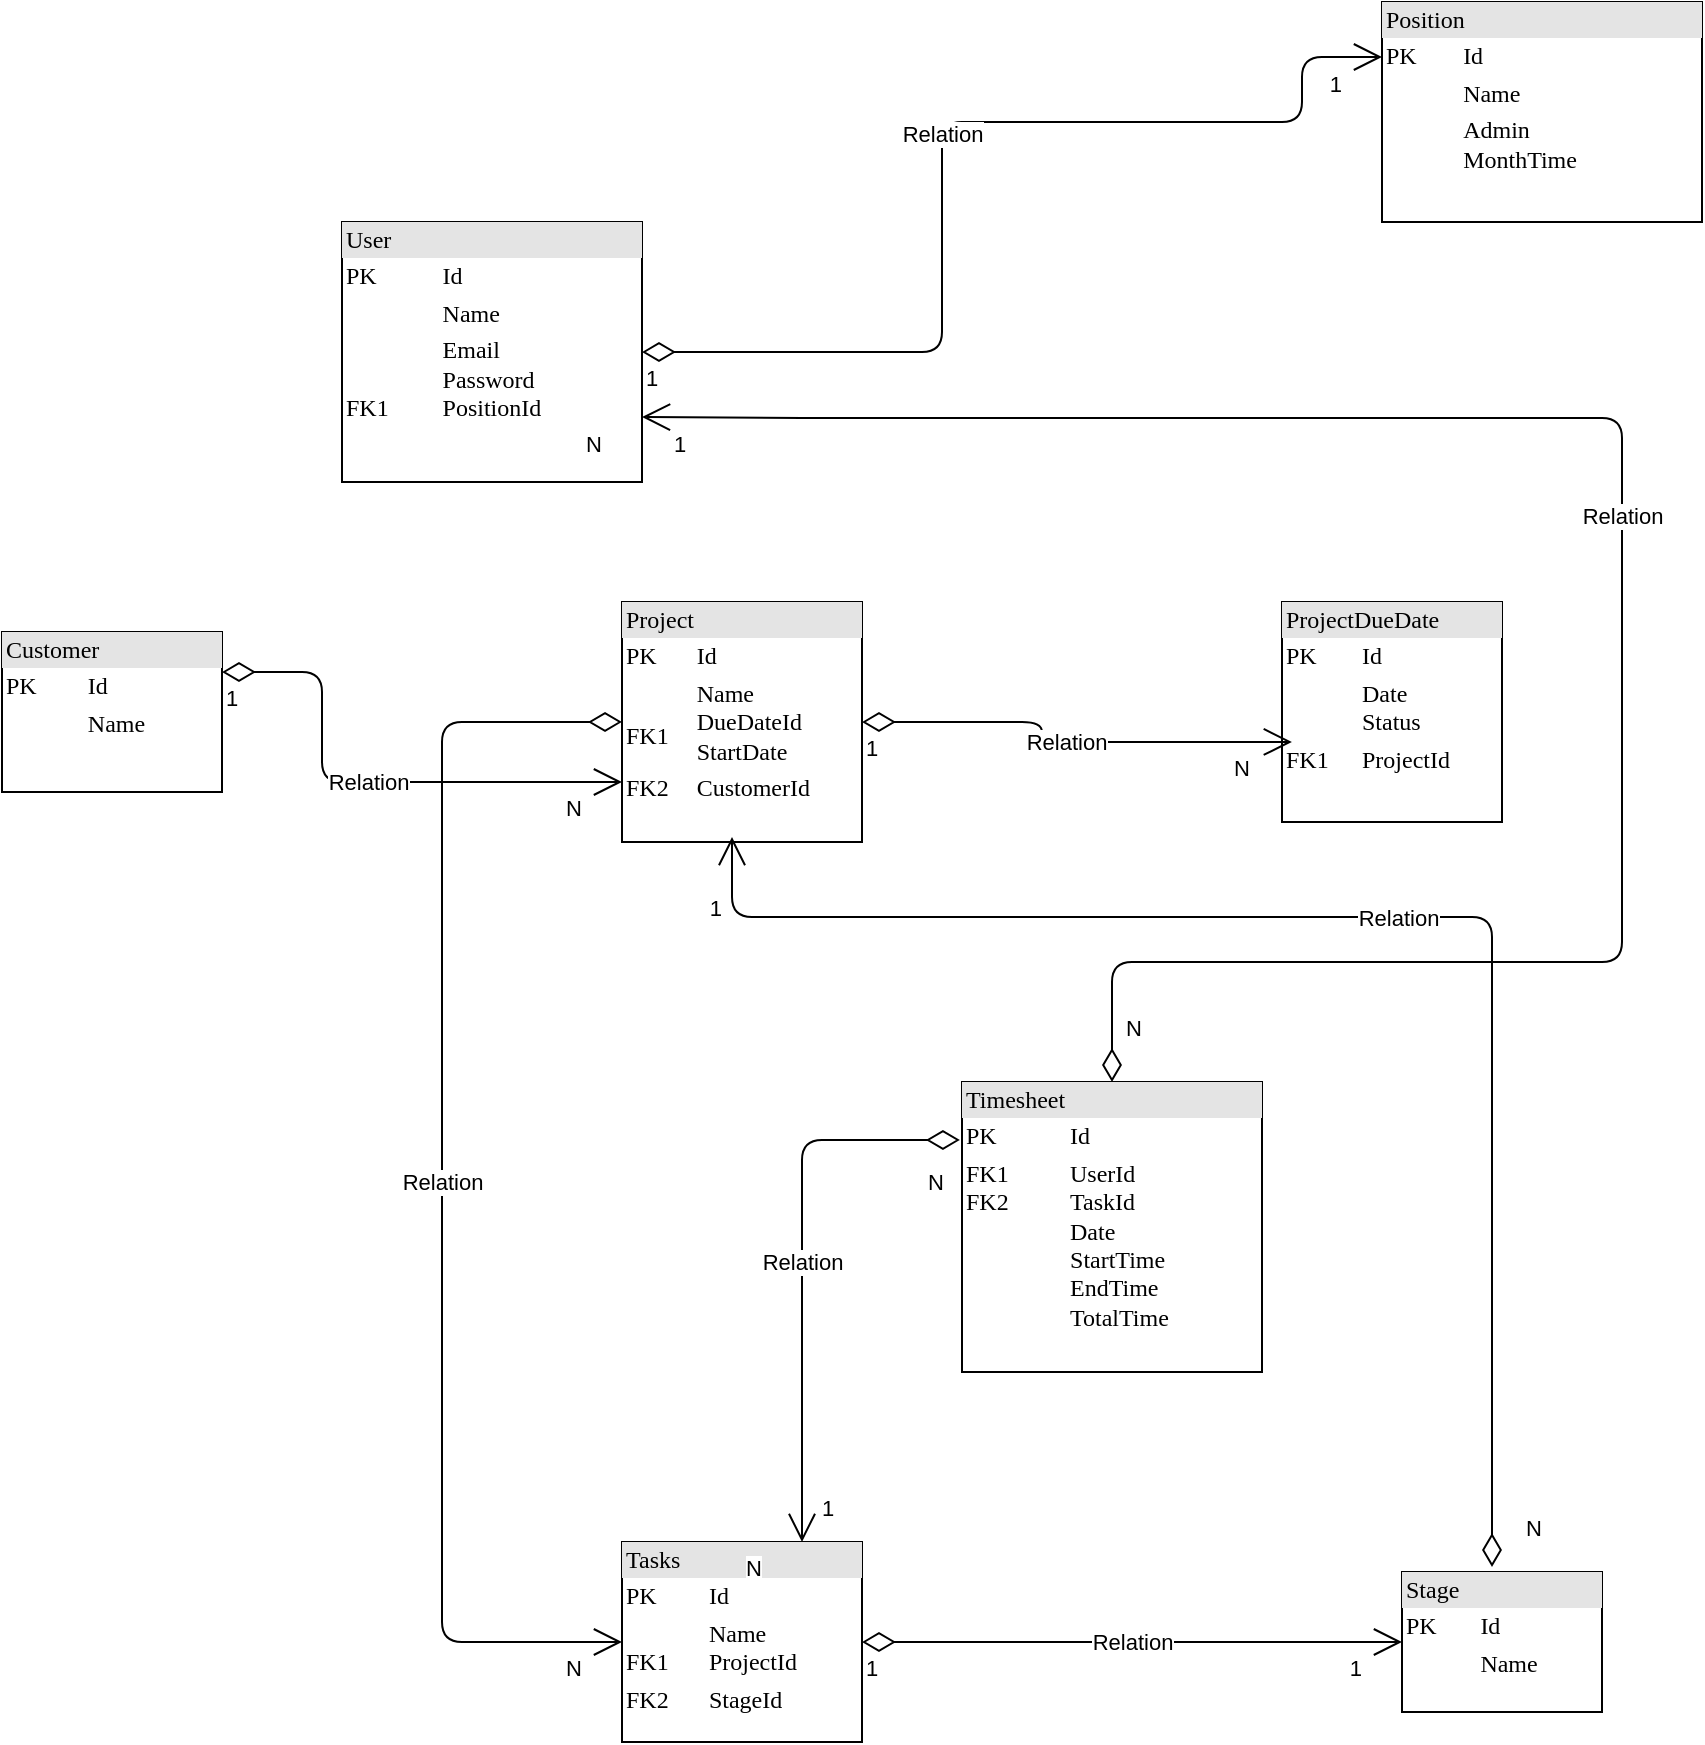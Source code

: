 <mxfile version="14.5.3" type="device"><diagram name="Page-1" id="2ca16b54-16f6-2749-3443-fa8db7711227"><mxGraphModel dx="1139" dy="1432" grid="1" gridSize="10" guides="1" tooltips="1" connect="1" arrows="1" fold="1" page="1" pageScale="1" pageWidth="1100" pageHeight="850" background="#ffffff" math="0" shadow="0"><root><mxCell id="0"/><mxCell id="1" parent="0"/><mxCell id="2ed32ef02a7f4228-11" value="&lt;div style=&quot;box-sizing: border-box ; width: 100% ; background: #e4e4e4 ; padding: 2px&quot;&gt;User&lt;/div&gt;&lt;table style=&quot;width: 100% ; font-size: 1em&quot; cellpadding=&quot;2&quot; cellspacing=&quot;0&quot;&gt;&lt;tbody&gt;&lt;tr&gt;&lt;td&gt;PK&lt;/td&gt;&lt;td&gt;Id&lt;/td&gt;&lt;/tr&gt;&lt;tr&gt;&lt;td&gt;&lt;br&gt;&lt;/td&gt;&lt;td&gt;Name&lt;/td&gt;&lt;/tr&gt;&lt;tr&gt;&lt;td&gt;&lt;br&gt;&lt;br&gt;FK1&lt;/td&gt;&lt;td&gt;Email&lt;br&gt;Password&lt;br&gt;PositionId&lt;/td&gt;&lt;/tr&gt;&lt;/tbody&gt;&lt;/table&gt;" style="verticalAlign=top;align=left;overflow=fill;html=1;rounded=0;shadow=0;comic=0;labelBackgroundColor=none;strokeWidth=1;fontFamily=Verdana;fontSize=12" parent="1" vertex="1"><mxGeometry x="230" y="20" width="150" height="130" as="geometry"/></mxCell><mxCell id="OQhDu6P-q4mo0GUKqynq-1" value="&lt;div style=&quot;box-sizing: border-box ; width: 100% ; background: #e4e4e4 ; padding: 2px&quot;&gt;Position&lt;/div&gt;&lt;table style=&quot;width: 100% ; font-size: 1em&quot; cellpadding=&quot;2&quot; cellspacing=&quot;0&quot;&gt;&lt;tbody&gt;&lt;tr&gt;&lt;td&gt;PK&lt;/td&gt;&lt;td&gt;Id&lt;/td&gt;&lt;/tr&gt;&lt;tr&gt;&lt;td&gt;&lt;br&gt;&lt;/td&gt;&lt;td&gt;Name&lt;/td&gt;&lt;/tr&gt;&lt;tr&gt;&lt;td&gt;&lt;/td&gt;&lt;td&gt;Admin&lt;br&gt;MonthTime&lt;/td&gt;&lt;/tr&gt;&lt;/tbody&gt;&lt;/table&gt;" style="verticalAlign=top;align=left;overflow=fill;html=1;rounded=0;shadow=0;comic=0;labelBackgroundColor=none;strokeWidth=1;fontFamily=Verdana;fontSize=12" vertex="1" parent="1"><mxGeometry x="750" y="-90" width="160" height="110" as="geometry"/></mxCell><mxCell id="OQhDu6P-q4mo0GUKqynq-5" value="&lt;div style=&quot;box-sizing: border-box ; width: 100% ; background: #e4e4e4 ; padding: 2px&quot;&gt;Customer&lt;/div&gt;&lt;table style=&quot;width: 100% ; font-size: 1em&quot; cellpadding=&quot;2&quot; cellspacing=&quot;0&quot;&gt;&lt;tbody&gt;&lt;tr&gt;&lt;td&gt;PK&lt;/td&gt;&lt;td&gt;Id&lt;/td&gt;&lt;/tr&gt;&lt;tr&gt;&lt;td&gt;&lt;br&gt;&lt;/td&gt;&lt;td&gt;Name&lt;br&gt;&lt;br&gt;&lt;/td&gt;&lt;/tr&gt;&lt;tr&gt;&lt;td&gt;&lt;/td&gt;&lt;td&gt;&lt;br&gt;&lt;/td&gt;&lt;/tr&gt;&lt;/tbody&gt;&lt;/table&gt;" style="verticalAlign=top;align=left;overflow=fill;html=1;rounded=0;shadow=0;comic=0;labelBackgroundColor=none;strokeWidth=1;fontFamily=Verdana;fontSize=12" vertex="1" parent="1"><mxGeometry x="60" y="225" width="110" height="80" as="geometry"/></mxCell><mxCell id="OQhDu6P-q4mo0GUKqynq-6" value="&lt;div style=&quot;box-sizing: border-box ; width: 100% ; background: #e4e4e4 ; padding: 2px&quot;&gt;Project&lt;/div&gt;&lt;table style=&quot;width: 100% ; font-size: 1em&quot; cellpadding=&quot;2&quot; cellspacing=&quot;0&quot;&gt;&lt;tbody&gt;&lt;tr&gt;&lt;td&gt;PK&lt;/td&gt;&lt;td&gt;Id&lt;/td&gt;&lt;/tr&gt;&lt;tr&gt;&lt;td&gt;&lt;br&gt;FK1&lt;/td&gt;&lt;td&gt;Name&lt;br&gt;DueDateId&lt;br&gt;StartDate&lt;/td&gt;&lt;/tr&gt;&lt;tr&gt;&lt;td&gt;FK2&lt;/td&gt;&lt;td&gt;CustomerId&lt;/td&gt;&lt;/tr&gt;&lt;/tbody&gt;&lt;/table&gt;" style="verticalAlign=top;align=left;overflow=fill;html=1;rounded=0;shadow=0;comic=0;labelBackgroundColor=none;strokeWidth=1;fontFamily=Verdana;fontSize=12" vertex="1" parent="1"><mxGeometry x="370" y="210" width="120" height="120" as="geometry"/></mxCell><mxCell id="OQhDu6P-q4mo0GUKqynq-7" value="&lt;div style=&quot;box-sizing: border-box ; width: 100% ; background: #e4e4e4 ; padding: 2px&quot;&gt;ProjectDueDate&lt;/div&gt;&lt;table style=&quot;width: 100% ; font-size: 1em&quot; cellpadding=&quot;2&quot; cellspacing=&quot;0&quot;&gt;&lt;tbody&gt;&lt;tr&gt;&lt;td&gt;PK&lt;/td&gt;&lt;td&gt;Id&lt;/td&gt;&lt;/tr&gt;&lt;tr&gt;&lt;td&gt;&lt;br&gt;&lt;/td&gt;&lt;td&gt;Date&lt;br&gt;Status&lt;/td&gt;&lt;/tr&gt;&lt;tr&gt;&lt;td&gt;FK1&lt;/td&gt;&lt;td&gt;ProjectId&lt;/td&gt;&lt;/tr&gt;&lt;/tbody&gt;&lt;/table&gt;" style="verticalAlign=top;align=left;overflow=fill;html=1;rounded=0;shadow=0;comic=0;labelBackgroundColor=none;strokeWidth=1;fontFamily=Verdana;fontSize=12" vertex="1" parent="1"><mxGeometry x="700" y="210" width="110" height="110" as="geometry"/></mxCell><mxCell id="OQhDu6P-q4mo0GUKqynq-8" value="&lt;div style=&quot;box-sizing: border-box ; width: 100% ; background: #e4e4e4 ; padding: 2px&quot;&gt;Tasks&lt;/div&gt;&lt;table style=&quot;width: 100% ; font-size: 1em&quot; cellpadding=&quot;2&quot; cellspacing=&quot;0&quot;&gt;&lt;tbody&gt;&lt;tr&gt;&lt;td&gt;PK&lt;/td&gt;&lt;td&gt;Id&lt;/td&gt;&lt;/tr&gt;&lt;tr&gt;&lt;td&gt;&lt;br&gt;FK1&lt;/td&gt;&lt;td&gt;Name&lt;br&gt;ProjectId&lt;/td&gt;&lt;/tr&gt;&lt;tr&gt;&lt;td&gt;FK2&lt;/td&gt;&lt;td&gt;StageId&lt;/td&gt;&lt;/tr&gt;&lt;/tbody&gt;&lt;/table&gt;" style="verticalAlign=top;align=left;overflow=fill;html=1;rounded=0;shadow=0;comic=0;labelBackgroundColor=none;strokeWidth=1;fontFamily=Verdana;fontSize=12" vertex="1" parent="1"><mxGeometry x="370" y="680" width="120" height="100" as="geometry"/></mxCell><mxCell id="OQhDu6P-q4mo0GUKqynq-9" value="&lt;div style=&quot;box-sizing: border-box ; width: 100% ; background: #e4e4e4 ; padding: 2px&quot;&gt;Stage&lt;/div&gt;&lt;table style=&quot;width: 100% ; font-size: 1em&quot; cellpadding=&quot;2&quot; cellspacing=&quot;0&quot;&gt;&lt;tbody&gt;&lt;tr&gt;&lt;td&gt;PK&lt;/td&gt;&lt;td&gt;Id&lt;/td&gt;&lt;/tr&gt;&lt;tr&gt;&lt;td&gt;&lt;br&gt;&lt;br&gt;&lt;/td&gt;&lt;td&gt;Name&lt;br&gt;&lt;br&gt;&lt;/td&gt;&lt;/tr&gt;&lt;/tbody&gt;&lt;/table&gt;" style="verticalAlign=top;align=left;overflow=fill;html=1;rounded=0;shadow=0;comic=0;labelBackgroundColor=none;strokeWidth=1;fontFamily=Verdana;fontSize=12" vertex="1" parent="1"><mxGeometry x="760" y="695" width="100" height="70" as="geometry"/></mxCell><mxCell id="OQhDu6P-q4mo0GUKqynq-10" value="Relation" style="endArrow=open;html=1;endSize=12;startArrow=diamondThin;startSize=14;startFill=0;edgeStyle=orthogonalEdgeStyle;exitX=1;exitY=0.5;exitDx=0;exitDy=0;entryX=0;entryY=0.25;entryDx=0;entryDy=0;" edge="1" parent="1" source="2ed32ef02a7f4228-11" target="OQhDu6P-q4mo0GUKqynq-1"><mxGeometry relative="1" as="geometry"><mxPoint x="470" y="130" as="sourcePoint"/><mxPoint x="630" y="130" as="targetPoint"/><Array as="points"><mxPoint x="530" y="85"/><mxPoint x="530" y="-30"/><mxPoint x="710" y="-30"/></Array></mxGeometry></mxCell><mxCell id="OQhDu6P-q4mo0GUKqynq-11" value="1" style="edgeLabel;resizable=0;html=1;align=left;verticalAlign=top;" connectable="0" vertex="1" parent="OQhDu6P-q4mo0GUKqynq-10"><mxGeometry x="-1" relative="1" as="geometry"/></mxCell><mxCell id="OQhDu6P-q4mo0GUKqynq-12" value="1" style="edgeLabel;resizable=0;html=1;align=right;verticalAlign=top;" connectable="0" vertex="1" parent="OQhDu6P-q4mo0GUKqynq-10"><mxGeometry x="1" relative="1" as="geometry"><mxPoint x="-20" as="offset"/></mxGeometry></mxCell><mxCell id="OQhDu6P-q4mo0GUKqynq-13" value="Relation" style="endArrow=open;html=1;endSize=12;startArrow=diamondThin;startSize=14;startFill=0;edgeStyle=orthogonalEdgeStyle;exitX=1;exitY=0.5;exitDx=0;exitDy=0;entryX=0;entryY=0.5;entryDx=0;entryDy=0;" edge="1" parent="1" source="OQhDu6P-q4mo0GUKqynq-8" target="OQhDu6P-q4mo0GUKqynq-9"><mxGeometry relative="1" as="geometry"><mxPoint x="510" y="715" as="sourcePoint"/><mxPoint x="750" y="650" as="targetPoint"/><Array as="points"><mxPoint x="760" y="730"/></Array></mxGeometry></mxCell><mxCell id="OQhDu6P-q4mo0GUKqynq-14" value="1" style="edgeLabel;resizable=0;html=1;align=left;verticalAlign=top;" connectable="0" vertex="1" parent="OQhDu6P-q4mo0GUKqynq-13"><mxGeometry x="-1" relative="1" as="geometry"/></mxCell><mxCell id="OQhDu6P-q4mo0GUKqynq-15" value="1" style="edgeLabel;resizable=0;html=1;align=right;verticalAlign=top;" connectable="0" vertex="1" parent="OQhDu6P-q4mo0GUKqynq-13"><mxGeometry x="1" relative="1" as="geometry"><mxPoint x="-20" as="offset"/></mxGeometry></mxCell><mxCell id="OQhDu6P-q4mo0GUKqynq-16" value="Relation" style="endArrow=open;html=1;endSize=12;startArrow=diamondThin;startSize=14;startFill=0;edgeStyle=orthogonalEdgeStyle;exitX=0;exitY=0.5;exitDx=0;exitDy=0;entryX=0;entryY=0.5;entryDx=0;entryDy=0;" edge="1" parent="1" source="OQhDu6P-q4mo0GUKqynq-6" target="OQhDu6P-q4mo0GUKqynq-8"><mxGeometry relative="1" as="geometry"><mxPoint x="120" y="580" as="sourcePoint"/><mxPoint x="395" y="580" as="targetPoint"/><Array as="points"><mxPoint x="280" y="270"/><mxPoint x="280" y="730"/></Array></mxGeometry></mxCell><mxCell id="OQhDu6P-q4mo0GUKqynq-18" value="N" style="edgeLabel;resizable=0;html=1;align=right;verticalAlign=top;" connectable="0" vertex="1" parent="OQhDu6P-q4mo0GUKqynq-16"><mxGeometry x="1" relative="1" as="geometry"><mxPoint x="-20" as="offset"/></mxGeometry></mxCell><mxCell id="OQhDu6P-q4mo0GUKqynq-20" value="Relation" style="endArrow=open;html=1;endSize=12;startArrow=diamondThin;startSize=14;startFill=0;edgeStyle=orthogonalEdgeStyle;exitX=1;exitY=0.25;exitDx=0;exitDy=0;entryX=0;entryY=0.75;entryDx=0;entryDy=0;" edge="1" parent="1" source="OQhDu6P-q4mo0GUKqynq-5" target="OQhDu6P-q4mo0GUKqynq-6"><mxGeometry relative="1" as="geometry"><mxPoint x="210" y="340" as="sourcePoint"/><mxPoint x="200" y="550" as="targetPoint"/><Array as="points"><mxPoint x="220" y="245"/><mxPoint x="220" y="300"/></Array></mxGeometry></mxCell><mxCell id="OQhDu6P-q4mo0GUKqynq-21" value="1" style="edgeLabel;resizable=0;html=1;align=left;verticalAlign=top;" connectable="0" vertex="1" parent="OQhDu6P-q4mo0GUKqynq-20"><mxGeometry x="-1" relative="1" as="geometry"/></mxCell><mxCell id="OQhDu6P-q4mo0GUKqynq-22" value="N" style="edgeLabel;resizable=0;html=1;align=right;verticalAlign=top;" connectable="0" vertex="1" parent="OQhDu6P-q4mo0GUKqynq-20"><mxGeometry x="1" relative="1" as="geometry"><mxPoint x="-20" as="offset"/></mxGeometry></mxCell><mxCell id="OQhDu6P-q4mo0GUKqynq-23" value="Relation" style="endArrow=open;html=1;endSize=12;startArrow=diamondThin;startSize=14;startFill=0;edgeStyle=orthogonalEdgeStyle;exitX=1;exitY=0.5;exitDx=0;exitDy=0;entryX=0.045;entryY=0.636;entryDx=0;entryDy=0;entryPerimeter=0;" edge="1" parent="1" source="OQhDu6P-q4mo0GUKqynq-6" target="OQhDu6P-q4mo0GUKqynq-7"><mxGeometry relative="1" as="geometry"><mxPoint x="530" y="320" as="sourcePoint"/><mxPoint x="730" y="375" as="targetPoint"/><Array as="points"><mxPoint x="580" y="270"/><mxPoint x="580" y="280"/></Array></mxGeometry></mxCell><mxCell id="OQhDu6P-q4mo0GUKqynq-24" value="1" style="edgeLabel;resizable=0;html=1;align=left;verticalAlign=top;" connectable="0" vertex="1" parent="OQhDu6P-q4mo0GUKqynq-23"><mxGeometry x="-1" relative="1" as="geometry"/></mxCell><mxCell id="OQhDu6P-q4mo0GUKqynq-25" value="N" style="edgeLabel;resizable=0;html=1;align=right;verticalAlign=top;" connectable="0" vertex="1" parent="OQhDu6P-q4mo0GUKqynq-23"><mxGeometry x="1" relative="1" as="geometry"><mxPoint x="-20" as="offset"/></mxGeometry></mxCell><mxCell id="OQhDu6P-q4mo0GUKqynq-29" value="&lt;div style=&quot;box-sizing: border-box ; width: 100% ; background: #e4e4e4 ; padding: 2px&quot;&gt;Timesheet&lt;/div&gt;&lt;table style=&quot;width: 100% ; font-size: 1em&quot; cellpadding=&quot;2&quot; cellspacing=&quot;0&quot;&gt;&lt;tbody&gt;&lt;tr&gt;&lt;td&gt;PK&lt;/td&gt;&lt;td&gt;Id&lt;/td&gt;&lt;/tr&gt;&lt;tr&gt;&lt;td&gt;FK1&lt;br&gt;FK2&amp;nbsp;&lt;br&gt;&lt;br&gt;&lt;br&gt;&lt;br&gt;&lt;br&gt;&lt;/td&gt;&lt;td&gt;UserId&lt;br&gt;TaskId&lt;br&gt;Date&lt;br&gt;StartTime&lt;br&gt;EndTime&lt;br&gt;TotalTime&lt;/td&gt;&lt;/tr&gt;&lt;/tbody&gt;&lt;/table&gt;" style="verticalAlign=top;align=left;overflow=fill;html=1;rounded=0;shadow=0;comic=0;labelBackgroundColor=none;strokeWidth=1;fontFamily=Verdana;fontSize=12" vertex="1" parent="1"><mxGeometry x="540" y="450" width="150" height="145" as="geometry"/></mxCell><mxCell id="OQhDu6P-q4mo0GUKqynq-31" value="Relation" style="endArrow=open;html=1;endSize=12;startArrow=diamondThin;startSize=14;startFill=0;edgeStyle=orthogonalEdgeStyle;exitX=-0.007;exitY=0.2;exitDx=0;exitDy=0;entryX=0.75;entryY=0;entryDx=0;entryDy=0;exitPerimeter=0;" edge="1" parent="1" source="OQhDu6P-q4mo0GUKqynq-29" target="OQhDu6P-q4mo0GUKqynq-8"><mxGeometry relative="1" as="geometry"><mxPoint x="475" y="370" as="sourcePoint"/><mxPoint x="475" y="830" as="targetPoint"/><Array as="points"><mxPoint x="460" y="479"/></Array></mxGeometry></mxCell><mxCell id="OQhDu6P-q4mo0GUKqynq-32" value="N" style="edgeLabel;resizable=0;html=1;align=right;verticalAlign=top;" connectable="0" vertex="1" parent="OQhDu6P-q4mo0GUKqynq-31"><mxGeometry x="1" relative="1" as="geometry"><mxPoint x="-20" as="offset"/></mxGeometry></mxCell><mxCell id="OQhDu6P-q4mo0GUKqynq-34" value="N" style="edgeLabel;resizable=0;html=1;align=left;verticalAlign=top;" connectable="0" vertex="1" parent="1"><mxGeometry x="520" y="490" as="geometry"><mxPoint x="1" y="-3" as="offset"/></mxGeometry></mxCell><mxCell id="OQhDu6P-q4mo0GUKqynq-35" value="1" style="edgeLabel;resizable=0;html=1;align=left;verticalAlign=top;" connectable="0" vertex="1" parent="1"><mxGeometry x="530" y="510" as="geometry"><mxPoint x="-62" y="140" as="offset"/></mxGeometry></mxCell><mxCell id="OQhDu6P-q4mo0GUKqynq-36" value="Relation" style="endArrow=open;html=1;endSize=12;startArrow=diamondThin;startSize=14;startFill=0;edgeStyle=orthogonalEdgeStyle;exitX=0.5;exitY=0;exitDx=0;exitDy=0;entryX=1;entryY=0.75;entryDx=0;entryDy=0;" edge="1" parent="1" source="OQhDu6P-q4mo0GUKqynq-29" target="2ed32ef02a7f4228-11"><mxGeometry relative="1" as="geometry"><mxPoint x="548.95" y="489" as="sourcePoint"/><mxPoint x="470" y="690" as="targetPoint"/><Array as="points"><mxPoint x="615" y="390"/><mxPoint x="870" y="390"/><mxPoint x="870" y="118"/><mxPoint x="470" y="118"/></Array></mxGeometry></mxCell><mxCell id="OQhDu6P-q4mo0GUKqynq-37" value="N" style="edgeLabel;resizable=0;html=1;align=right;verticalAlign=top;" connectable="0" vertex="1" parent="OQhDu6P-q4mo0GUKqynq-36"><mxGeometry x="1" relative="1" as="geometry"><mxPoint x="-20" as="offset"/></mxGeometry></mxCell><mxCell id="OQhDu6P-q4mo0GUKqynq-38" value="N" style="edgeLabel;resizable=0;html=1;align=left;verticalAlign=top;" connectable="0" vertex="1" parent="1"><mxGeometry x="620" y="410" as="geometry"/></mxCell><mxCell id="OQhDu6P-q4mo0GUKqynq-39" value="1" style="edgeLabel;resizable=0;html=1;align=left;verticalAlign=top;" connectable="0" vertex="1" parent="1"><mxGeometry x="630" y="400" as="geometry"><mxPoint x="-236" y="-282" as="offset"/></mxGeometry></mxCell><mxCell id="OQhDu6P-q4mo0GUKqynq-40" value="Relation" style="endArrow=open;html=1;endSize=12;startArrow=diamondThin;startSize=14;startFill=0;edgeStyle=orthogonalEdgeStyle;exitX=0.5;exitY=0;exitDx=0;exitDy=0;entryX=0.5;entryY=1;entryDx=0;entryDy=0;" edge="1" parent="1"><mxGeometry relative="1" as="geometry"><mxPoint x="805" y="692.5" as="sourcePoint"/><mxPoint x="425" y="327.5" as="targetPoint"/><Array as="points"><mxPoint x="805" y="367.5"/><mxPoint x="425" y="367.5"/></Array></mxGeometry></mxCell><mxCell id="OQhDu6P-q4mo0GUKqynq-41" value="N" style="edgeLabel;resizable=0;html=1;align=right;verticalAlign=top;" connectable="0" vertex="1" parent="OQhDu6P-q4mo0GUKqynq-40"><mxGeometry x="1" relative="1" as="geometry"><mxPoint x="405" y="332.5" as="offset"/></mxGeometry></mxCell><mxCell id="OQhDu6P-q4mo0GUKqynq-42" value="1" style="edgeLabel;resizable=0;html=1;align=right;verticalAlign=top;" connectable="0" vertex="1" parent="1"><mxGeometry x="420" y="350" as="geometry"/></mxCell></root></mxGraphModel></diagram></mxfile>